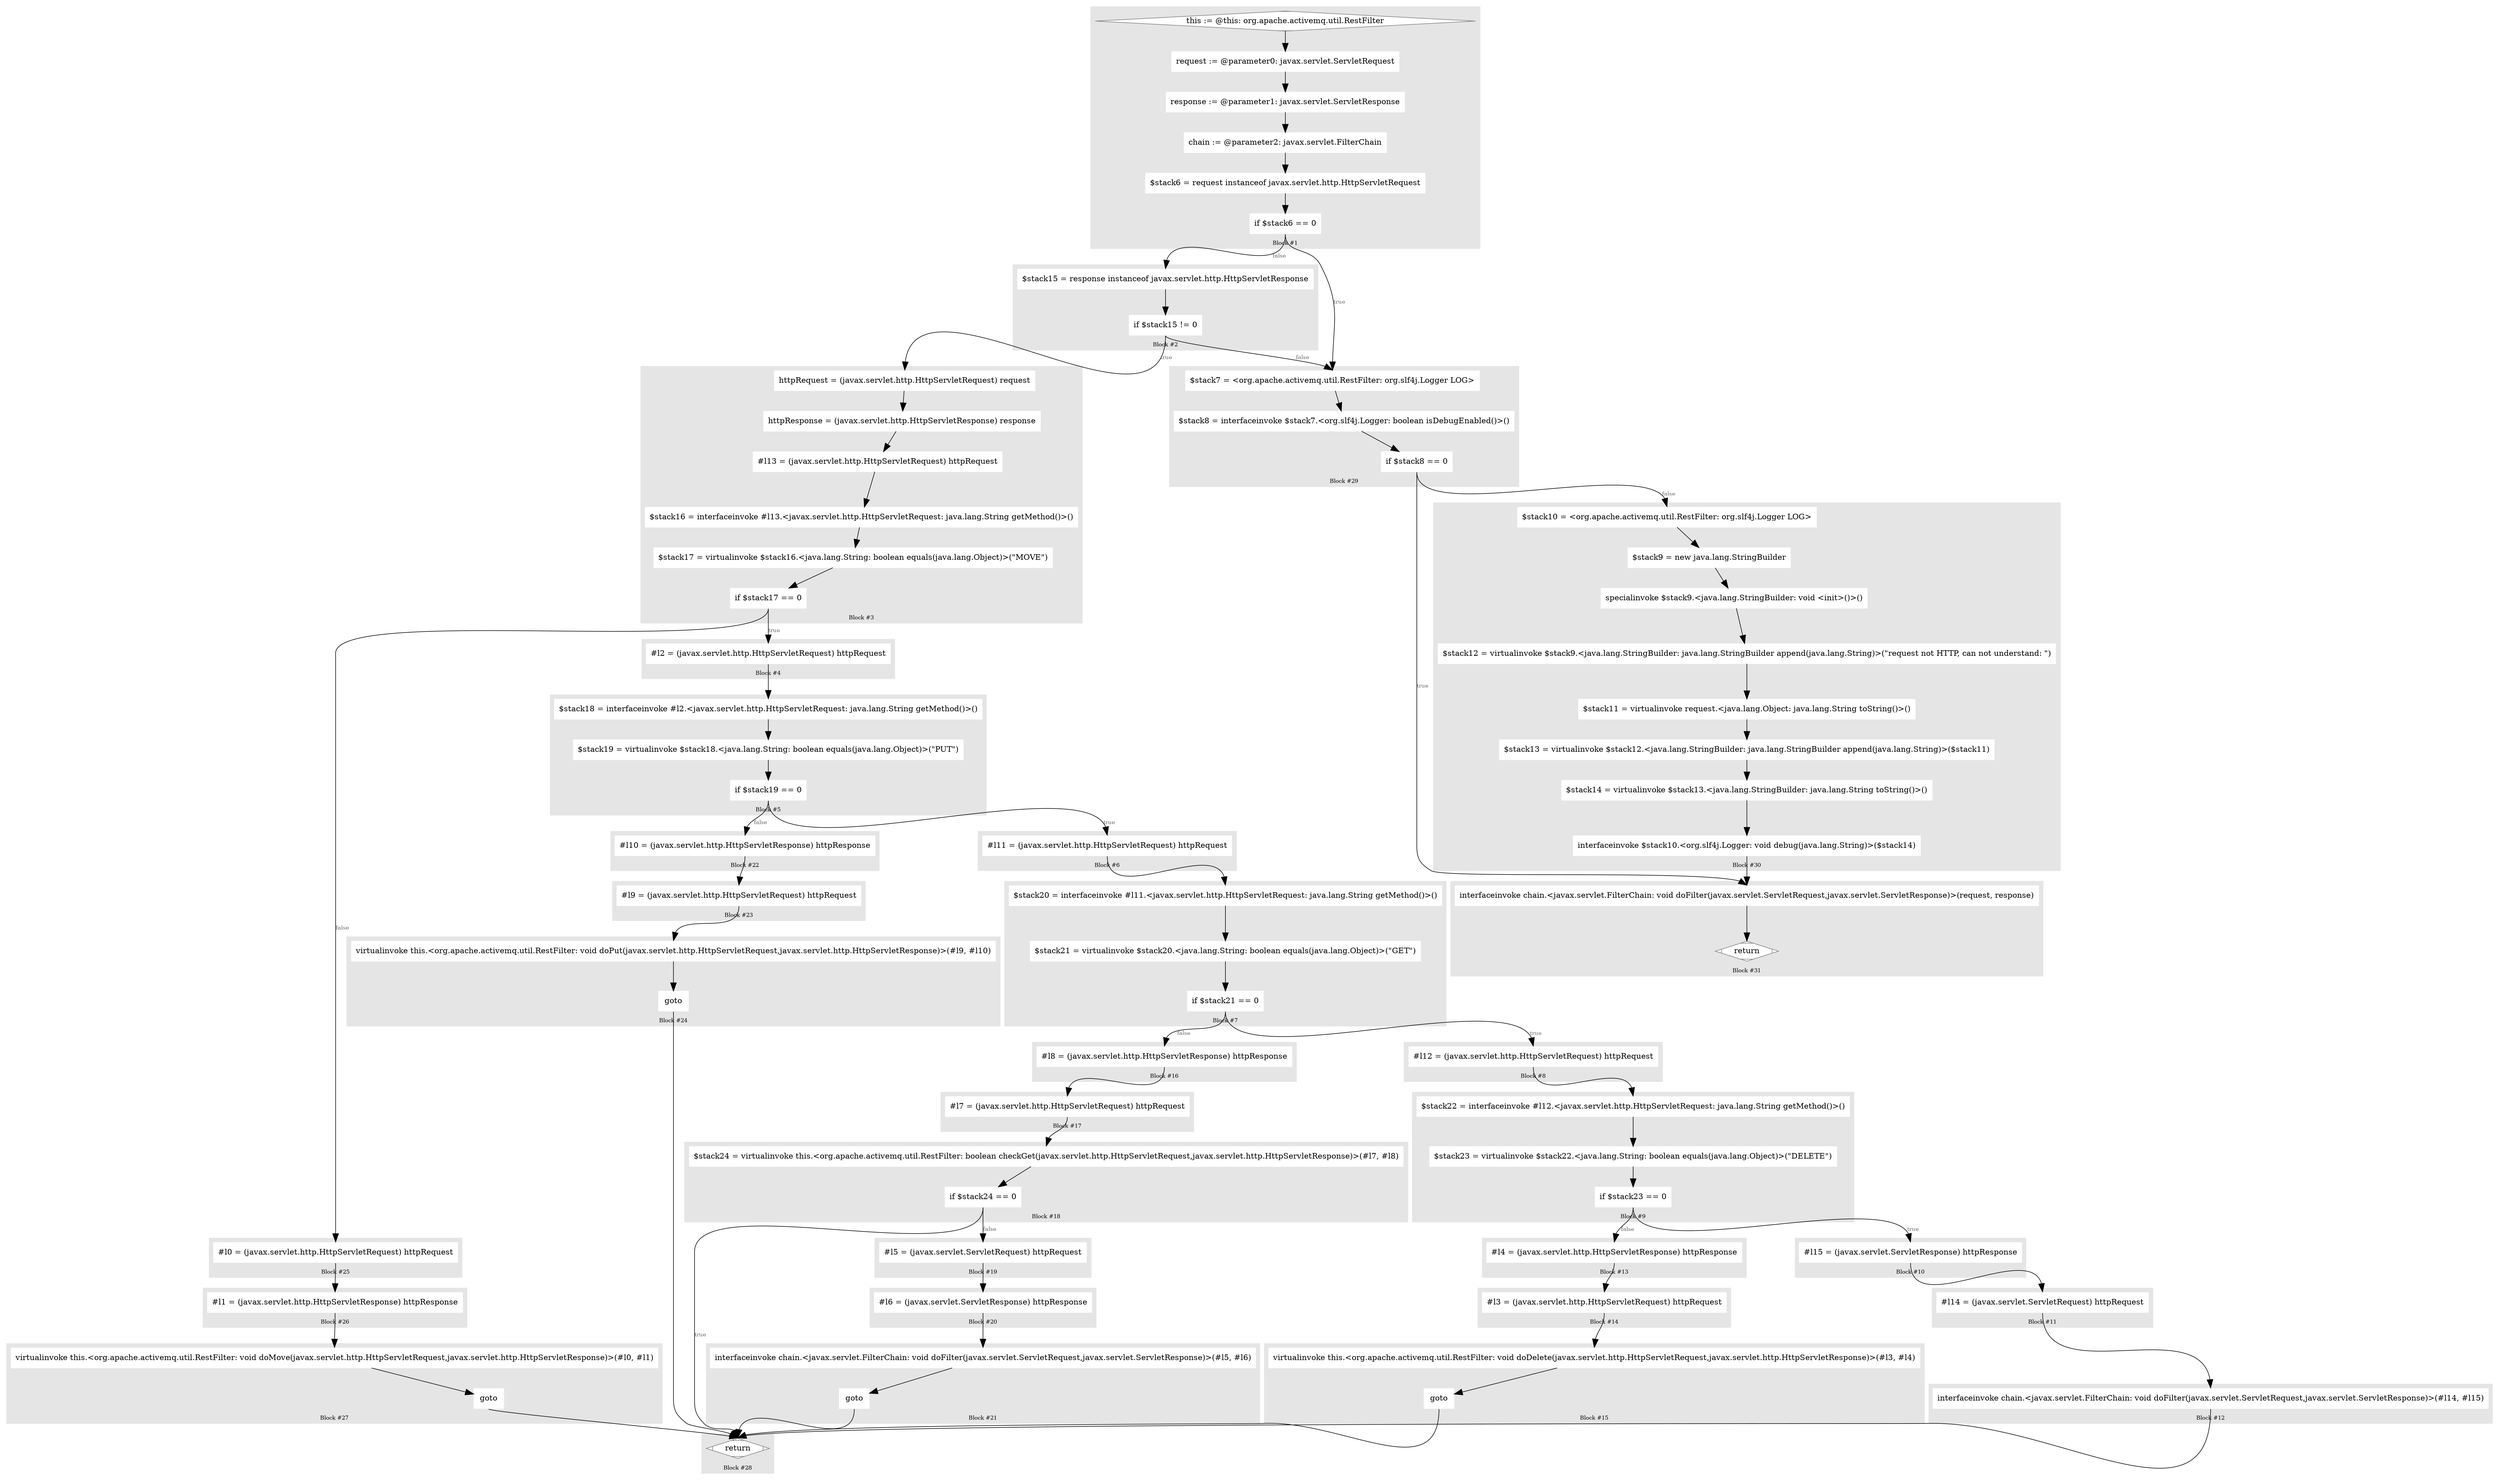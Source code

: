 digraph G {
	compound=true
	labelloc=b
	style=filled
	color=gray90
	node [shape=box,style=filled,color=white]
	edge [fontsize=10,arrowsize=1.5,fontcolor=grey40]
	fontsize=10

//  lines [76: 76] 
	subgraph cluster_1896622931 { 
		label = "Block #1"
		661119548[label="this := @this: org.apache.activemq.util.RestFilter",shape=Mdiamond,color=grey50,fillcolor=white]
		1401316767[label="request := @parameter0: javax.servlet.ServletRequest"]
		335708295[label="response := @parameter1: javax.servlet.ServletResponse"]
		216856121[label="chain := @parameter2: javax.servlet.FilterChain"]
		1204481453[label="$stack6 = request instanceof javax.servlet.http.HttpServletRequest"]
		1396721535[label="if $stack6 == 0"]

		661119548 -> 1401316767 -> 335708295 -> 216856121 -> 1204481453 -> 1396721535
	}
	1396721535:s -> 352083716:n[label="false"]
	1396721535:s -> 643290333:n[label="true"]

//  lines [76: 76] 
	subgraph cluster_391183339 { 
		label = "Block #2"
		352083716[label="$stack15 = response instanceof javax.servlet.http.HttpServletResponse"]
		871160466[label="if $stack15 != 0"]

		352083716 -> 871160466
	}
	871160466:s -> 643290333:n[label="false"]
	871160466:s -> 2032169857:n[label="true"]

//  lines [84: 87] 
	subgraph cluster_138817329 { 
		label = "Block #3"
		2032169857[label="httpRequest = (javax.servlet.http.HttpServletRequest) request"]
		1863702030[label="httpResponse = (javax.servlet.http.HttpServletResponse) response"]
		441001942[label="#l13 = (javax.servlet.http.HttpServletRequest) httpRequest"]
		1848125895[label="$stack16 = interfaceinvoke #l13.&lt;javax.servlet.http.HttpServletRequest: java.lang.String getMethod()&gt;()"]
		1072377306[label="$stack17 = virtualinvoke $stack16.&lt;java.lang.String: boolean equals(java.lang.Object)&gt;(&quot;MOVE&quot;)"]
		223693919[label="if $stack17 == 0"]

		2032169857 -> 1863702030 -> 441001942 -> 1848125895 -> 1072377306 -> 223693919
	}
	223693919:s -> 1626343059:n[label="false"]
	223693919:s -> 84113572:n[label="true"]

//  lines [89: 89] 
	subgraph cluster_253601149 { 
		label = "Block #4"
		84113572[label="#l2 = (javax.servlet.http.HttpServletRequest) httpRequest"]
	}
	84113572:s -> 361268035:n

//  lines [89: 89] 
	subgraph cluster_611520720 { 
		label = "Block #5"
		361268035[label="$stack18 = interfaceinvoke #l2.&lt;javax.servlet.http.HttpServletRequest: java.lang.String getMethod()&gt;()"]
		771418758[label="$stack19 = virtualinvoke $stack18.&lt;java.lang.String: boolean equals(java.lang.Object)&gt;(&quot;PUT&quot;)"]
		1267556427[label="if $stack19 == 0"]

		361268035 -> 771418758 -> 1267556427
	}
	1267556427:s -> 467796378:n[label="false"]
	1267556427:s -> 76659128:n[label="true"]

//  lines [91: 91] 
	subgraph cluster_26540753 { 
		label = "Block #6"
		76659128[label="#l11 = (javax.servlet.http.HttpServletRequest) httpRequest"]
	}
	76659128:s -> 125994398:n

//  lines [91: 91] 
	subgraph cluster_1082309267 { 
		label = "Block #7"
		125994398[label="$stack20 = interfaceinvoke #l11.&lt;javax.servlet.http.HttpServletRequest: java.lang.String getMethod()&gt;()"]
		603305436[label="$stack21 = virtualinvoke $stack20.&lt;java.lang.String: boolean equals(java.lang.Object)&gt;(&quot;GET&quot;)"]
		884860061[label="if $stack21 == 0"]

		125994398 -> 603305436 -> 884860061
	}
	884860061:s -> 1147805316:n[label="false"]
	884860061:s -> 2053996178:n[label="true"]

//  lines [96: 96] 
	subgraph cluster_1603177117 { 
		label = "Block #8"
		2053996178[label="#l12 = (javax.servlet.http.HttpServletRequest) httpRequest"]
	}
	2053996178:s -> 370475881:n

//  lines [96: 96] 
	subgraph cluster_2032891036 { 
		label = "Block #9"
		370475881[label="$stack22 = interfaceinvoke #l12.&lt;javax.servlet.http.HttpServletRequest: java.lang.String getMethod()&gt;()"]
		1795816257[label="$stack23 = virtualinvoke $stack22.&lt;java.lang.String: boolean equals(java.lang.Object)&gt;(&quot;DELETE&quot;)"]
		1649320501[label="if $stack23 == 0"]

		370475881 -> 1795816257 -> 1649320501
	}
	1649320501:s -> 548554586:n[label="false"]
	1649320501:s -> 126189538:n[label="true"]

//  lines [99: 99] 
	subgraph cluster_865059288 { 
		label = "Block #10"
		126189538[label="#l15 = (javax.servlet.ServletResponse) httpResponse"]
	}
	126189538:s -> 2068598972:n

//  lines [99: 99] 
	subgraph cluster_1193471756 { 
		label = "Block #11"
		2068598972[label="#l14 = (javax.servlet.ServletRequest) httpRequest"]
	}
	2068598972:s -> 1534754611:n

//  lines [99: 99] 
	subgraph cluster_811597470 { 
		label = "Block #12"
		1534754611[label="interfaceinvoke chain.&lt;javax.servlet.FilterChain: void doFilter(javax.servlet.ServletRequest,javax.servlet.ServletResponse)&gt;(#l14, #l15)"]
	}
	1534754611:s -> 808228639:n

//  lines [97: 97] 
	subgraph cluster_987249254 { 
		label = "Block #13"
		548554586[label="#l4 = (javax.servlet.http.HttpServletResponse) httpResponse"]
	}
	548554586:s -> 11249189:n

//  lines [97: 97] 
	subgraph cluster_1020154737 { 
		label = "Block #14"
		11249189[label="#l3 = (javax.servlet.http.HttpServletRequest) httpRequest"]
	}
	11249189:s -> 1710814638:n

//  lines [97: 97] 
	subgraph cluster_1944798106 { 
		label = "Block #15"
		1710814638[label="virtualinvoke this.&lt;org.apache.activemq.util.RestFilter: void doDelete(javax.servlet.http.HttpServletRequest,javax.servlet.http.HttpServletResponse)&gt;(#l3, #l4)"]
		856055143[label="goto"]

		1710814638 -> 856055143
	}
	856055143:s -> 808228639:n

//  lines [92: 92] 
	subgraph cluster_403170294 { 
		label = "Block #16"
		1147805316[label="#l8 = (javax.servlet.http.HttpServletResponse) httpResponse"]
	}
	1147805316:s -> 1485089044:n

//  lines [92: 92] 
	subgraph cluster_1208825205 { 
		label = "Block #17"
		1485089044[label="#l7 = (javax.servlet.http.HttpServletRequest) httpRequest"]
	}
	1485089044:s -> 1515877023:n

//  lines [92: 92] 
	subgraph cluster_1621002296 { 
		label = "Block #18"
		1515877023[label="$stack24 = virtualinvoke this.&lt;org.apache.activemq.util.RestFilter: boolean checkGet(javax.servlet.http.HttpServletRequest,javax.servlet.http.HttpServletResponse)&gt;(#l7, #l8)"]
		159290353[label="if $stack24 == 0"]

		1515877023 -> 159290353
	}
	159290353:s -> 1293226111:n[label="false"]
	159290353:s -> 808228639:n[label="true"]

//  lines [93: 93] 
	subgraph cluster_363023858 { 
		label = "Block #19"
		1293226111[label="#l5 = (javax.servlet.ServletRequest) httpRequest"]
	}
	1293226111:s -> 93199773:n

//  lines [93: 93] 
	subgraph cluster_1530446316 { 
		label = "Block #20"
		93199773[label="#l6 = (javax.servlet.ServletResponse) httpResponse"]
	}
	93199773:s -> 944140566:n

//  lines [93: 93] 
	subgraph cluster_1138697171 { 
		label = "Block #21"
		944140566[label="interfaceinvoke chain.&lt;javax.servlet.FilterChain: void doFilter(javax.servlet.ServletRequest,javax.servlet.ServletResponse)&gt;(#l5, #l6)"]
		1261031890[label="goto"]

		944140566 -> 1261031890
	}
	1261031890:s -> 808228639:n

//  lines [90: 90] 
	subgraph cluster_398457879 { 
		label = "Block #22"
		467796378[label="#l10 = (javax.servlet.http.HttpServletResponse) httpResponse"]
	}
	467796378:s -> 635371680:n

//  lines [90: 90] 
	subgraph cluster_1850954068 { 
		label = "Block #23"
		635371680[label="#l9 = (javax.servlet.http.HttpServletRequest) httpRequest"]
	}
	635371680:s -> 1125964210:n

//  lines [90: 90] 
	subgraph cluster_1984513847 { 
		label = "Block #24"
		1125964210[label="virtualinvoke this.&lt;org.apache.activemq.util.RestFilter: void doPut(javax.servlet.http.HttpServletRequest,javax.servlet.http.HttpServletResponse)&gt;(#l9, #l10)"]
		764419760[label="goto"]

		1125964210 -> 764419760
	}
	764419760:s -> 808228639:n

//  lines [88: 88] 
	subgraph cluster_1222768327 { 
		label = "Block #25"
		1626343059[label="#l0 = (javax.servlet.http.HttpServletRequest) httpRequest"]
	}
	1626343059:s -> 702025003:n

//  lines [88: 88] 
	subgraph cluster_1439394198 { 
		label = "Block #26"
		702025003[label="#l1 = (javax.servlet.http.HttpServletResponse) httpResponse"]
	}
	702025003:s -> 2030937207:n

//  lines [88: 88] 
	subgraph cluster_1810458830 { 
		label = "Block #27"
		2030937207[label="virtualinvoke this.&lt;org.apache.activemq.util.RestFilter: void doMove(javax.servlet.http.HttpServletRequest,javax.servlet.http.HttpServletResponse)&gt;(#l0, #l1)"]
		1912821769[label="goto"]

		2030937207 -> 1912821769
	}
	1912821769:s -> 808228639:n

//  lines [101: 101] 
	subgraph cluster_426960147 { 
		label = "Block #28"
		808228639[label="return",shape=Mdiamond,color=grey50,fillcolor=white]
	}

//  lines [77: 77] 
	subgraph cluster_646910062 { 
		label = "Block #29"
		643290333[label="$stack7 = &lt;org.apache.activemq.util.RestFilter: org.slf4j.Logger LOG&gt;"]
		1326393666[label="$stack8 = interfaceinvoke $stack7.&lt;org.slf4j.Logger: boolean isDebugEnabled()&gt;()"]
		1572256205[label="if $stack8 == 0"]

		643290333 -> 1326393666 -> 1572256205
	}
	1572256205:s -> 201719260:n[label="false"]
	1572256205:s -> 572145572:n[label="true"]

//  lines [78: 78] 
	subgraph cluster_113411247 { 
		label = "Block #30"
		201719260[label="$stack10 = &lt;org.apache.activemq.util.RestFilter: org.slf4j.Logger LOG&gt;"]
		116669570[label="$stack9 = new java.lang.StringBuilder"]
		454884231[label="specialinvoke $stack9.&lt;java.lang.StringBuilder: void &lt;init&gt;()&gt;()"]
		136393487[label="$stack12 = virtualinvoke $stack9.&lt;java.lang.StringBuilder: java.lang.StringBuilder append(java.lang.String)&gt;(&quot;request not HTTP, can not understand: &quot;)"]
		821576394[label="$stack11 = virtualinvoke request.&lt;java.lang.Object: java.lang.String toString()&gt;()"]
		1293203138[label="$stack13 = virtualinvoke $stack12.&lt;java.lang.StringBuilder: java.lang.StringBuilder append(java.lang.String)&gt;($stack11)"]
		1440621772[label="$stack14 = virtualinvoke $stack13.&lt;java.lang.StringBuilder: java.lang.String toString()&gt;()"]
		2123960023[label="interfaceinvoke $stack10.&lt;org.slf4j.Logger: void debug(java.lang.String)&gt;($stack14)"]

		201719260 -> 116669570 -> 454884231 -> 136393487 -> 821576394 -> 1293203138 -> 1440621772 -> 2123960023
	}
	2123960023:s -> 572145572:n

//  lines [80: 81] 
	subgraph cluster_1158676965 { 
		label = "Block #31"
		572145572[label="interfaceinvoke chain.&lt;javax.servlet.FilterChain: void doFilter(javax.servlet.ServletRequest,javax.servlet.ServletResponse)&gt;(request, response)"]
		725680028[label="return",shape=Mdiamond,color=grey50,fillcolor=white]

		572145572 -> 725680028
	}

}